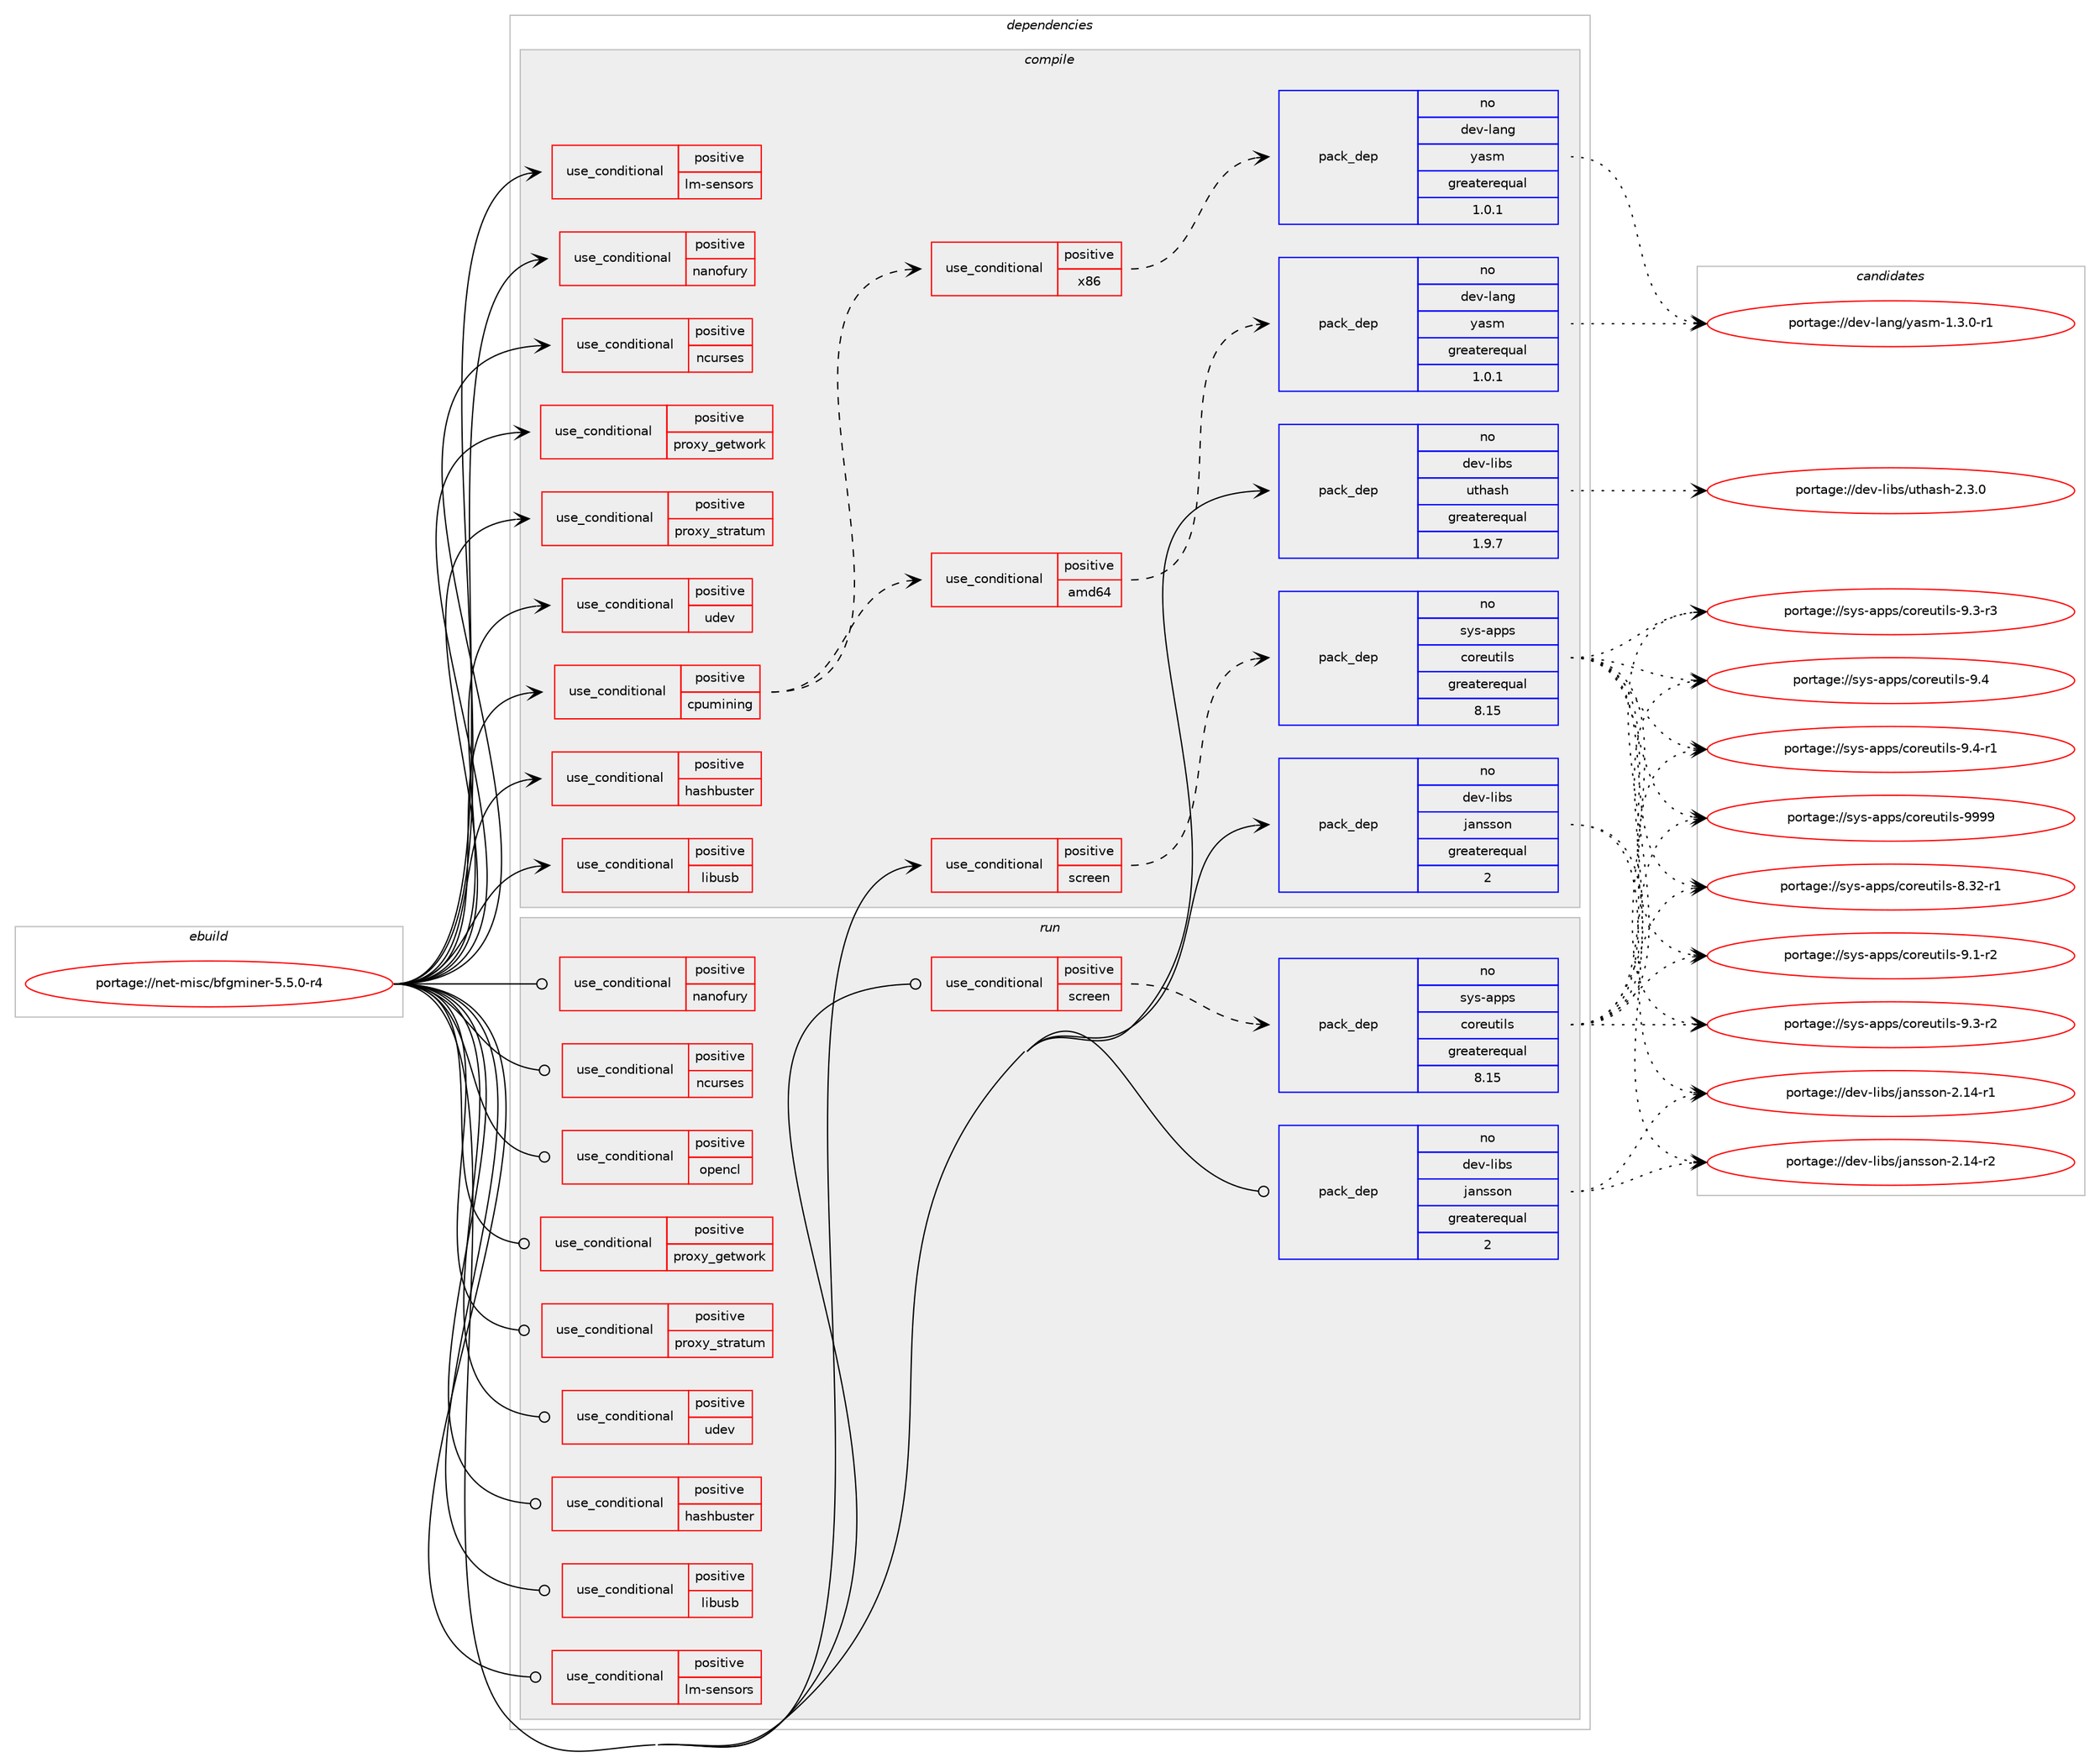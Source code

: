 digraph prolog {

# *************
# Graph options
# *************

newrank=true;
concentrate=true;
compound=true;
graph [rankdir=LR,fontname=Helvetica,fontsize=10,ranksep=1.5];#, ranksep=2.5, nodesep=0.2];
edge  [arrowhead=vee];
node  [fontname=Helvetica,fontsize=10];

# **********
# The ebuild
# **********

subgraph cluster_leftcol {
color=gray;
rank=same;
label=<<i>ebuild</i>>;
id [label="portage://net-misc/bfgminer-5.5.0-r4", color=red, width=4, href="../net-misc/bfgminer-5.5.0-r4.svg"];
}

# ****************
# The dependencies
# ****************

subgraph cluster_midcol {
color=gray;
label=<<i>dependencies</i>>;
subgraph cluster_compile {
fillcolor="#eeeeee";
style=filled;
label=<<i>compile</i>>;
subgraph cond4539 {
dependency6844 [label=<<TABLE BORDER="0" CELLBORDER="1" CELLSPACING="0" CELLPADDING="4"><TR><TD ROWSPAN="3" CELLPADDING="10">use_conditional</TD></TR><TR><TD>positive</TD></TR><TR><TD>cpumining</TD></TR></TABLE>>, shape=none, color=red];
subgraph cond4540 {
dependency6845 [label=<<TABLE BORDER="0" CELLBORDER="1" CELLSPACING="0" CELLPADDING="4"><TR><TD ROWSPAN="3" CELLPADDING="10">use_conditional</TD></TR><TR><TD>positive</TD></TR><TR><TD>amd64</TD></TR></TABLE>>, shape=none, color=red];
subgraph pack2243 {
dependency6846 [label=<<TABLE BORDER="0" CELLBORDER="1" CELLSPACING="0" CELLPADDING="4" WIDTH="220"><TR><TD ROWSPAN="6" CELLPADDING="30">pack_dep</TD></TR><TR><TD WIDTH="110">no</TD></TR><TR><TD>dev-lang</TD></TR><TR><TD>yasm</TD></TR><TR><TD>greaterequal</TD></TR><TR><TD>1.0.1</TD></TR></TABLE>>, shape=none, color=blue];
}
dependency6845:e -> dependency6846:w [weight=20,style="dashed",arrowhead="vee"];
}
dependency6844:e -> dependency6845:w [weight=20,style="dashed",arrowhead="vee"];
subgraph cond4541 {
dependency6847 [label=<<TABLE BORDER="0" CELLBORDER="1" CELLSPACING="0" CELLPADDING="4"><TR><TD ROWSPAN="3" CELLPADDING="10">use_conditional</TD></TR><TR><TD>positive</TD></TR><TR><TD>x86</TD></TR></TABLE>>, shape=none, color=red];
subgraph pack2244 {
dependency6848 [label=<<TABLE BORDER="0" CELLBORDER="1" CELLSPACING="0" CELLPADDING="4" WIDTH="220"><TR><TD ROWSPAN="6" CELLPADDING="30">pack_dep</TD></TR><TR><TD WIDTH="110">no</TD></TR><TR><TD>dev-lang</TD></TR><TR><TD>yasm</TD></TR><TR><TD>greaterequal</TD></TR><TR><TD>1.0.1</TD></TR></TABLE>>, shape=none, color=blue];
}
dependency6847:e -> dependency6848:w [weight=20,style="dashed",arrowhead="vee"];
}
dependency6844:e -> dependency6847:w [weight=20,style="dashed",arrowhead="vee"];
}
id:e -> dependency6844:w [weight=20,style="solid",arrowhead="vee"];
subgraph cond4542 {
dependency6849 [label=<<TABLE BORDER="0" CELLBORDER="1" CELLSPACING="0" CELLPADDING="4"><TR><TD ROWSPAN="3" CELLPADDING="10">use_conditional</TD></TR><TR><TD>positive</TD></TR><TR><TD>hashbuster</TD></TR></TABLE>>, shape=none, color=red];
# *** BEGIN UNKNOWN DEPENDENCY TYPE (TODO) ***
# dependency6849 -> package_dependency(portage://net-misc/bfgminer-5.5.0-r4,install,no,dev-libs,hidapi,none,[,,],[],[])
# *** END UNKNOWN DEPENDENCY TYPE (TODO) ***

}
id:e -> dependency6849:w [weight=20,style="solid",arrowhead="vee"];
subgraph cond4543 {
dependency6850 [label=<<TABLE BORDER="0" CELLBORDER="1" CELLSPACING="0" CELLPADDING="4"><TR><TD ROWSPAN="3" CELLPADDING="10">use_conditional</TD></TR><TR><TD>positive</TD></TR><TR><TD>libusb</TD></TR></TABLE>>, shape=none, color=red];
# *** BEGIN UNKNOWN DEPENDENCY TYPE (TODO) ***
# dependency6850 -> package_dependency(portage://net-misc/bfgminer-5.5.0-r4,install,no,virtual,libusb,none,[,,],[slot(1)],[])
# *** END UNKNOWN DEPENDENCY TYPE (TODO) ***

}
id:e -> dependency6850:w [weight=20,style="solid",arrowhead="vee"];
subgraph cond4544 {
dependency6851 [label=<<TABLE BORDER="0" CELLBORDER="1" CELLSPACING="0" CELLPADDING="4"><TR><TD ROWSPAN="3" CELLPADDING="10">use_conditional</TD></TR><TR><TD>positive</TD></TR><TR><TD>lm-sensors</TD></TR></TABLE>>, shape=none, color=red];
# *** BEGIN UNKNOWN DEPENDENCY TYPE (TODO) ***
# dependency6851 -> package_dependency(portage://net-misc/bfgminer-5.5.0-r4,install,no,sys-apps,lm-sensors,none,[,,],[],[])
# *** END UNKNOWN DEPENDENCY TYPE (TODO) ***

}
id:e -> dependency6851:w [weight=20,style="solid",arrowhead="vee"];
subgraph cond4545 {
dependency6852 [label=<<TABLE BORDER="0" CELLBORDER="1" CELLSPACING="0" CELLPADDING="4"><TR><TD ROWSPAN="3" CELLPADDING="10">use_conditional</TD></TR><TR><TD>positive</TD></TR><TR><TD>nanofury</TD></TR></TABLE>>, shape=none, color=red];
# *** BEGIN UNKNOWN DEPENDENCY TYPE (TODO) ***
# dependency6852 -> package_dependency(portage://net-misc/bfgminer-5.5.0-r4,install,no,dev-libs,hidapi,none,[,,],[],[])
# *** END UNKNOWN DEPENDENCY TYPE (TODO) ***

}
id:e -> dependency6852:w [weight=20,style="solid",arrowhead="vee"];
subgraph cond4546 {
dependency6853 [label=<<TABLE BORDER="0" CELLBORDER="1" CELLSPACING="0" CELLPADDING="4"><TR><TD ROWSPAN="3" CELLPADDING="10">use_conditional</TD></TR><TR><TD>positive</TD></TR><TR><TD>ncurses</TD></TR></TABLE>>, shape=none, color=red];
# *** BEGIN UNKNOWN DEPENDENCY TYPE (TODO) ***
# dependency6853 -> package_dependency(portage://net-misc/bfgminer-5.5.0-r4,install,no,sys-libs,ncurses,none,[,,],any_same_slot,[use(optenable(unicode),positive)])
# *** END UNKNOWN DEPENDENCY TYPE (TODO) ***

}
id:e -> dependency6853:w [weight=20,style="solid",arrowhead="vee"];
subgraph cond4547 {
dependency6854 [label=<<TABLE BORDER="0" CELLBORDER="1" CELLSPACING="0" CELLPADDING="4"><TR><TD ROWSPAN="3" CELLPADDING="10">use_conditional</TD></TR><TR><TD>positive</TD></TR><TR><TD>proxy_getwork</TD></TR></TABLE>>, shape=none, color=red];
# *** BEGIN UNKNOWN DEPENDENCY TYPE (TODO) ***
# dependency6854 -> package_dependency(portage://net-misc/bfgminer-5.5.0-r4,install,no,net-libs,libmicrohttpd,none,[,,],any_same_slot,[])
# *** END UNKNOWN DEPENDENCY TYPE (TODO) ***

}
id:e -> dependency6854:w [weight=20,style="solid",arrowhead="vee"];
subgraph cond4548 {
dependency6855 [label=<<TABLE BORDER="0" CELLBORDER="1" CELLSPACING="0" CELLPADDING="4"><TR><TD ROWSPAN="3" CELLPADDING="10">use_conditional</TD></TR><TR><TD>positive</TD></TR><TR><TD>proxy_stratum</TD></TR></TABLE>>, shape=none, color=red];
# *** BEGIN UNKNOWN DEPENDENCY TYPE (TODO) ***
# dependency6855 -> package_dependency(portage://net-misc/bfgminer-5.5.0-r4,install,no,dev-libs,libevent,none,[,,],[],[])
# *** END UNKNOWN DEPENDENCY TYPE (TODO) ***

}
id:e -> dependency6855:w [weight=20,style="solid",arrowhead="vee"];
subgraph cond4549 {
dependency6856 [label=<<TABLE BORDER="0" CELLBORDER="1" CELLSPACING="0" CELLPADDING="4"><TR><TD ROWSPAN="3" CELLPADDING="10">use_conditional</TD></TR><TR><TD>positive</TD></TR><TR><TD>screen</TD></TR></TABLE>>, shape=none, color=red];
# *** BEGIN UNKNOWN DEPENDENCY TYPE (TODO) ***
# dependency6856 -> package_dependency(portage://net-misc/bfgminer-5.5.0-r4,install,no,app-misc,screen,none,[,,],[],[])
# *** END UNKNOWN DEPENDENCY TYPE (TODO) ***

subgraph pack2245 {
dependency6857 [label=<<TABLE BORDER="0" CELLBORDER="1" CELLSPACING="0" CELLPADDING="4" WIDTH="220"><TR><TD ROWSPAN="6" CELLPADDING="30">pack_dep</TD></TR><TR><TD WIDTH="110">no</TD></TR><TR><TD>sys-apps</TD></TR><TR><TD>coreutils</TD></TR><TR><TD>greaterequal</TD></TR><TR><TD>8.15</TD></TR></TABLE>>, shape=none, color=blue];
}
dependency6856:e -> dependency6857:w [weight=20,style="dashed",arrowhead="vee"];
}
id:e -> dependency6856:w [weight=20,style="solid",arrowhead="vee"];
subgraph cond4550 {
dependency6858 [label=<<TABLE BORDER="0" CELLBORDER="1" CELLSPACING="0" CELLPADDING="4"><TR><TD ROWSPAN="3" CELLPADDING="10">use_conditional</TD></TR><TR><TD>positive</TD></TR><TR><TD>udev</TD></TR></TABLE>>, shape=none, color=red];
# *** BEGIN UNKNOWN DEPENDENCY TYPE (TODO) ***
# dependency6858 -> package_dependency(portage://net-misc/bfgminer-5.5.0-r4,install,no,virtual,udev,none,[,,],[],[])
# *** END UNKNOWN DEPENDENCY TYPE (TODO) ***

}
id:e -> dependency6858:w [weight=20,style="solid",arrowhead="vee"];
subgraph pack2246 {
dependency6859 [label=<<TABLE BORDER="0" CELLBORDER="1" CELLSPACING="0" CELLPADDING="4" WIDTH="220"><TR><TD ROWSPAN="6" CELLPADDING="30">pack_dep</TD></TR><TR><TD WIDTH="110">no</TD></TR><TR><TD>dev-libs</TD></TR><TR><TD>jansson</TD></TR><TR><TD>greaterequal</TD></TR><TR><TD>2</TD></TR></TABLE>>, shape=none, color=blue];
}
id:e -> dependency6859:w [weight=20,style="solid",arrowhead="vee"];
# *** BEGIN UNKNOWN DEPENDENCY TYPE (TODO) ***
# id -> package_dependency(portage://net-misc/bfgminer-5.5.0-r4,install,no,dev-libs,libbase58,none,[,,],[],[])
# *** END UNKNOWN DEPENDENCY TYPE (TODO) ***

subgraph pack2247 {
dependency6860 [label=<<TABLE BORDER="0" CELLBORDER="1" CELLSPACING="0" CELLPADDING="4" WIDTH="220"><TR><TD ROWSPAN="6" CELLPADDING="30">pack_dep</TD></TR><TR><TD WIDTH="110">no</TD></TR><TR><TD>dev-libs</TD></TR><TR><TD>uthash</TD></TR><TR><TD>greaterequal</TD></TR><TR><TD>1.9.7</TD></TR></TABLE>>, shape=none, color=blue];
}
id:e -> dependency6860:w [weight=20,style="solid",arrowhead="vee"];
# *** BEGIN UNKNOWN DEPENDENCY TYPE (TODO) ***
# id -> package_dependency(portage://net-misc/bfgminer-5.5.0-r4,install,no,net-libs,libblkmaker,none,[,,],[],[])
# *** END UNKNOWN DEPENDENCY TYPE (TODO) ***

# *** BEGIN UNKNOWN DEPENDENCY TYPE (TODO) ***
# id -> package_dependency(portage://net-misc/bfgminer-5.5.0-r4,install,no,net-misc,curl,none,[,,],[],[])
# *** END UNKNOWN DEPENDENCY TYPE (TODO) ***

# *** BEGIN UNKNOWN DEPENDENCY TYPE (TODO) ***
# id -> package_dependency(portage://net-misc/bfgminer-5.5.0-r4,install,no,virtual,pkgconfig,none,[,,],[],[])
# *** END UNKNOWN DEPENDENCY TYPE (TODO) ***

}
subgraph cluster_compileandrun {
fillcolor="#eeeeee";
style=filled;
label=<<i>compile and run</i>>;
}
subgraph cluster_run {
fillcolor="#eeeeee";
style=filled;
label=<<i>run</i>>;
subgraph cond4551 {
dependency6861 [label=<<TABLE BORDER="0" CELLBORDER="1" CELLSPACING="0" CELLPADDING="4"><TR><TD ROWSPAN="3" CELLPADDING="10">use_conditional</TD></TR><TR><TD>positive</TD></TR><TR><TD>hashbuster</TD></TR></TABLE>>, shape=none, color=red];
# *** BEGIN UNKNOWN DEPENDENCY TYPE (TODO) ***
# dependency6861 -> package_dependency(portage://net-misc/bfgminer-5.5.0-r4,run,no,dev-libs,hidapi,none,[,,],[],[])
# *** END UNKNOWN DEPENDENCY TYPE (TODO) ***

}
id:e -> dependency6861:w [weight=20,style="solid",arrowhead="odot"];
subgraph cond4552 {
dependency6862 [label=<<TABLE BORDER="0" CELLBORDER="1" CELLSPACING="0" CELLPADDING="4"><TR><TD ROWSPAN="3" CELLPADDING="10">use_conditional</TD></TR><TR><TD>positive</TD></TR><TR><TD>libusb</TD></TR></TABLE>>, shape=none, color=red];
# *** BEGIN UNKNOWN DEPENDENCY TYPE (TODO) ***
# dependency6862 -> package_dependency(portage://net-misc/bfgminer-5.5.0-r4,run,no,virtual,libusb,none,[,,],[slot(1)],[])
# *** END UNKNOWN DEPENDENCY TYPE (TODO) ***

}
id:e -> dependency6862:w [weight=20,style="solid",arrowhead="odot"];
subgraph cond4553 {
dependency6863 [label=<<TABLE BORDER="0" CELLBORDER="1" CELLSPACING="0" CELLPADDING="4"><TR><TD ROWSPAN="3" CELLPADDING="10">use_conditional</TD></TR><TR><TD>positive</TD></TR><TR><TD>lm-sensors</TD></TR></TABLE>>, shape=none, color=red];
# *** BEGIN UNKNOWN DEPENDENCY TYPE (TODO) ***
# dependency6863 -> package_dependency(portage://net-misc/bfgminer-5.5.0-r4,run,no,sys-apps,lm-sensors,none,[,,],[],[])
# *** END UNKNOWN DEPENDENCY TYPE (TODO) ***

}
id:e -> dependency6863:w [weight=20,style="solid",arrowhead="odot"];
subgraph cond4554 {
dependency6864 [label=<<TABLE BORDER="0" CELLBORDER="1" CELLSPACING="0" CELLPADDING="4"><TR><TD ROWSPAN="3" CELLPADDING="10">use_conditional</TD></TR><TR><TD>positive</TD></TR><TR><TD>nanofury</TD></TR></TABLE>>, shape=none, color=red];
# *** BEGIN UNKNOWN DEPENDENCY TYPE (TODO) ***
# dependency6864 -> package_dependency(portage://net-misc/bfgminer-5.5.0-r4,run,no,dev-libs,hidapi,none,[,,],[],[])
# *** END UNKNOWN DEPENDENCY TYPE (TODO) ***

}
id:e -> dependency6864:w [weight=20,style="solid",arrowhead="odot"];
subgraph cond4555 {
dependency6865 [label=<<TABLE BORDER="0" CELLBORDER="1" CELLSPACING="0" CELLPADDING="4"><TR><TD ROWSPAN="3" CELLPADDING="10">use_conditional</TD></TR><TR><TD>positive</TD></TR><TR><TD>ncurses</TD></TR></TABLE>>, shape=none, color=red];
# *** BEGIN UNKNOWN DEPENDENCY TYPE (TODO) ***
# dependency6865 -> package_dependency(portage://net-misc/bfgminer-5.5.0-r4,run,no,sys-libs,ncurses,none,[,,],any_same_slot,[use(optenable(unicode),positive)])
# *** END UNKNOWN DEPENDENCY TYPE (TODO) ***

}
id:e -> dependency6865:w [weight=20,style="solid",arrowhead="odot"];
subgraph cond4556 {
dependency6866 [label=<<TABLE BORDER="0" CELLBORDER="1" CELLSPACING="0" CELLPADDING="4"><TR><TD ROWSPAN="3" CELLPADDING="10">use_conditional</TD></TR><TR><TD>positive</TD></TR><TR><TD>opencl</TD></TR></TABLE>>, shape=none, color=red];
# *** BEGIN UNKNOWN DEPENDENCY TYPE (TODO) ***
# dependency6866 -> package_dependency(portage://net-misc/bfgminer-5.5.0-r4,run,no,virtual,opencl,none,[,,],[],[])
# *** END UNKNOWN DEPENDENCY TYPE (TODO) ***

}
id:e -> dependency6866:w [weight=20,style="solid",arrowhead="odot"];
subgraph cond4557 {
dependency6867 [label=<<TABLE BORDER="0" CELLBORDER="1" CELLSPACING="0" CELLPADDING="4"><TR><TD ROWSPAN="3" CELLPADDING="10">use_conditional</TD></TR><TR><TD>positive</TD></TR><TR><TD>proxy_getwork</TD></TR></TABLE>>, shape=none, color=red];
# *** BEGIN UNKNOWN DEPENDENCY TYPE (TODO) ***
# dependency6867 -> package_dependency(portage://net-misc/bfgminer-5.5.0-r4,run,no,net-libs,libmicrohttpd,none,[,,],any_same_slot,[])
# *** END UNKNOWN DEPENDENCY TYPE (TODO) ***

}
id:e -> dependency6867:w [weight=20,style="solid",arrowhead="odot"];
subgraph cond4558 {
dependency6868 [label=<<TABLE BORDER="0" CELLBORDER="1" CELLSPACING="0" CELLPADDING="4"><TR><TD ROWSPAN="3" CELLPADDING="10">use_conditional</TD></TR><TR><TD>positive</TD></TR><TR><TD>proxy_stratum</TD></TR></TABLE>>, shape=none, color=red];
# *** BEGIN UNKNOWN DEPENDENCY TYPE (TODO) ***
# dependency6868 -> package_dependency(portage://net-misc/bfgminer-5.5.0-r4,run,no,dev-libs,libevent,none,[,,],[],[])
# *** END UNKNOWN DEPENDENCY TYPE (TODO) ***

}
id:e -> dependency6868:w [weight=20,style="solid",arrowhead="odot"];
subgraph cond4559 {
dependency6869 [label=<<TABLE BORDER="0" CELLBORDER="1" CELLSPACING="0" CELLPADDING="4"><TR><TD ROWSPAN="3" CELLPADDING="10">use_conditional</TD></TR><TR><TD>positive</TD></TR><TR><TD>screen</TD></TR></TABLE>>, shape=none, color=red];
# *** BEGIN UNKNOWN DEPENDENCY TYPE (TODO) ***
# dependency6869 -> package_dependency(portage://net-misc/bfgminer-5.5.0-r4,run,no,app-misc,screen,none,[,,],[],[])
# *** END UNKNOWN DEPENDENCY TYPE (TODO) ***

subgraph pack2248 {
dependency6870 [label=<<TABLE BORDER="0" CELLBORDER="1" CELLSPACING="0" CELLPADDING="4" WIDTH="220"><TR><TD ROWSPAN="6" CELLPADDING="30">pack_dep</TD></TR><TR><TD WIDTH="110">no</TD></TR><TR><TD>sys-apps</TD></TR><TR><TD>coreutils</TD></TR><TR><TD>greaterequal</TD></TR><TR><TD>8.15</TD></TR></TABLE>>, shape=none, color=blue];
}
dependency6869:e -> dependency6870:w [weight=20,style="dashed",arrowhead="vee"];
}
id:e -> dependency6869:w [weight=20,style="solid",arrowhead="odot"];
subgraph cond4560 {
dependency6871 [label=<<TABLE BORDER="0" CELLBORDER="1" CELLSPACING="0" CELLPADDING="4"><TR><TD ROWSPAN="3" CELLPADDING="10">use_conditional</TD></TR><TR><TD>positive</TD></TR><TR><TD>udev</TD></TR></TABLE>>, shape=none, color=red];
# *** BEGIN UNKNOWN DEPENDENCY TYPE (TODO) ***
# dependency6871 -> package_dependency(portage://net-misc/bfgminer-5.5.0-r4,run,no,virtual,udev,none,[,,],[],[])
# *** END UNKNOWN DEPENDENCY TYPE (TODO) ***

}
id:e -> dependency6871:w [weight=20,style="solid",arrowhead="odot"];
subgraph pack2249 {
dependency6872 [label=<<TABLE BORDER="0" CELLBORDER="1" CELLSPACING="0" CELLPADDING="4" WIDTH="220"><TR><TD ROWSPAN="6" CELLPADDING="30">pack_dep</TD></TR><TR><TD WIDTH="110">no</TD></TR><TR><TD>dev-libs</TD></TR><TR><TD>jansson</TD></TR><TR><TD>greaterequal</TD></TR><TR><TD>2</TD></TR></TABLE>>, shape=none, color=blue];
}
id:e -> dependency6872:w [weight=20,style="solid",arrowhead="odot"];
# *** BEGIN UNKNOWN DEPENDENCY TYPE (TODO) ***
# id -> package_dependency(portage://net-misc/bfgminer-5.5.0-r4,run,no,dev-libs,libbase58,none,[,,],[],[])
# *** END UNKNOWN DEPENDENCY TYPE (TODO) ***

# *** BEGIN UNKNOWN DEPENDENCY TYPE (TODO) ***
# id -> package_dependency(portage://net-misc/bfgminer-5.5.0-r4,run,no,net-libs,libblkmaker,none,[,,],[],[])
# *** END UNKNOWN DEPENDENCY TYPE (TODO) ***

# *** BEGIN UNKNOWN DEPENDENCY TYPE (TODO) ***
# id -> package_dependency(portage://net-misc/bfgminer-5.5.0-r4,run,no,net-misc,curl,none,[,,],[],[])
# *** END UNKNOWN DEPENDENCY TYPE (TODO) ***

}
}

# **************
# The candidates
# **************

subgraph cluster_choices {
rank=same;
color=gray;
label=<<i>candidates</i>>;

subgraph choice2243 {
color=black;
nodesep=1;
choice100101118451089711010347121971151094549465146484511449 [label="portage://dev-lang/yasm-1.3.0-r1", color=red, width=4,href="../dev-lang/yasm-1.3.0-r1.svg"];
dependency6846:e -> choice100101118451089711010347121971151094549465146484511449:w [style=dotted,weight="100"];
}
subgraph choice2244 {
color=black;
nodesep=1;
choice100101118451089711010347121971151094549465146484511449 [label="portage://dev-lang/yasm-1.3.0-r1", color=red, width=4,href="../dev-lang/yasm-1.3.0-r1.svg"];
dependency6848:e -> choice100101118451089711010347121971151094549465146484511449:w [style=dotted,weight="100"];
}
subgraph choice2245 {
color=black;
nodesep=1;
choice1151211154597112112115479911111410111711610510811545564651504511449 [label="portage://sys-apps/coreutils-8.32-r1", color=red, width=4,href="../sys-apps/coreutils-8.32-r1.svg"];
choice11512111545971121121154799111114101117116105108115455746494511450 [label="portage://sys-apps/coreutils-9.1-r2", color=red, width=4,href="../sys-apps/coreutils-9.1-r2.svg"];
choice11512111545971121121154799111114101117116105108115455746514511450 [label="portage://sys-apps/coreutils-9.3-r2", color=red, width=4,href="../sys-apps/coreutils-9.3-r2.svg"];
choice11512111545971121121154799111114101117116105108115455746514511451 [label="portage://sys-apps/coreutils-9.3-r3", color=red, width=4,href="../sys-apps/coreutils-9.3-r3.svg"];
choice1151211154597112112115479911111410111711610510811545574652 [label="portage://sys-apps/coreutils-9.4", color=red, width=4,href="../sys-apps/coreutils-9.4.svg"];
choice11512111545971121121154799111114101117116105108115455746524511449 [label="portage://sys-apps/coreutils-9.4-r1", color=red, width=4,href="../sys-apps/coreutils-9.4-r1.svg"];
choice115121115459711211211547991111141011171161051081154557575757 [label="portage://sys-apps/coreutils-9999", color=red, width=4,href="../sys-apps/coreutils-9999.svg"];
dependency6857:e -> choice1151211154597112112115479911111410111711610510811545564651504511449:w [style=dotted,weight="100"];
dependency6857:e -> choice11512111545971121121154799111114101117116105108115455746494511450:w [style=dotted,weight="100"];
dependency6857:e -> choice11512111545971121121154799111114101117116105108115455746514511450:w [style=dotted,weight="100"];
dependency6857:e -> choice11512111545971121121154799111114101117116105108115455746514511451:w [style=dotted,weight="100"];
dependency6857:e -> choice1151211154597112112115479911111410111711610510811545574652:w [style=dotted,weight="100"];
dependency6857:e -> choice11512111545971121121154799111114101117116105108115455746524511449:w [style=dotted,weight="100"];
dependency6857:e -> choice115121115459711211211547991111141011171161051081154557575757:w [style=dotted,weight="100"];
}
subgraph choice2246 {
color=black;
nodesep=1;
choice1001011184510810598115471069711011511511111045504649524511449 [label="portage://dev-libs/jansson-2.14-r1", color=red, width=4,href="../dev-libs/jansson-2.14-r1.svg"];
choice1001011184510810598115471069711011511511111045504649524511450 [label="portage://dev-libs/jansson-2.14-r2", color=red, width=4,href="../dev-libs/jansson-2.14-r2.svg"];
dependency6859:e -> choice1001011184510810598115471069711011511511111045504649524511449:w [style=dotted,weight="100"];
dependency6859:e -> choice1001011184510810598115471069711011511511111045504649524511450:w [style=dotted,weight="100"];
}
subgraph choice2247 {
color=black;
nodesep=1;
choice10010111845108105981154711711610497115104455046514648 [label="portage://dev-libs/uthash-2.3.0", color=red, width=4,href="../dev-libs/uthash-2.3.0.svg"];
dependency6860:e -> choice10010111845108105981154711711610497115104455046514648:w [style=dotted,weight="100"];
}
subgraph choice2248 {
color=black;
nodesep=1;
choice1151211154597112112115479911111410111711610510811545564651504511449 [label="portage://sys-apps/coreutils-8.32-r1", color=red, width=4,href="../sys-apps/coreutils-8.32-r1.svg"];
choice11512111545971121121154799111114101117116105108115455746494511450 [label="portage://sys-apps/coreutils-9.1-r2", color=red, width=4,href="../sys-apps/coreutils-9.1-r2.svg"];
choice11512111545971121121154799111114101117116105108115455746514511450 [label="portage://sys-apps/coreutils-9.3-r2", color=red, width=4,href="../sys-apps/coreutils-9.3-r2.svg"];
choice11512111545971121121154799111114101117116105108115455746514511451 [label="portage://sys-apps/coreutils-9.3-r3", color=red, width=4,href="../sys-apps/coreutils-9.3-r3.svg"];
choice1151211154597112112115479911111410111711610510811545574652 [label="portage://sys-apps/coreutils-9.4", color=red, width=4,href="../sys-apps/coreutils-9.4.svg"];
choice11512111545971121121154799111114101117116105108115455746524511449 [label="portage://sys-apps/coreutils-9.4-r1", color=red, width=4,href="../sys-apps/coreutils-9.4-r1.svg"];
choice115121115459711211211547991111141011171161051081154557575757 [label="portage://sys-apps/coreutils-9999", color=red, width=4,href="../sys-apps/coreutils-9999.svg"];
dependency6870:e -> choice1151211154597112112115479911111410111711610510811545564651504511449:w [style=dotted,weight="100"];
dependency6870:e -> choice11512111545971121121154799111114101117116105108115455746494511450:w [style=dotted,weight="100"];
dependency6870:e -> choice11512111545971121121154799111114101117116105108115455746514511450:w [style=dotted,weight="100"];
dependency6870:e -> choice11512111545971121121154799111114101117116105108115455746514511451:w [style=dotted,weight="100"];
dependency6870:e -> choice1151211154597112112115479911111410111711610510811545574652:w [style=dotted,weight="100"];
dependency6870:e -> choice11512111545971121121154799111114101117116105108115455746524511449:w [style=dotted,weight="100"];
dependency6870:e -> choice115121115459711211211547991111141011171161051081154557575757:w [style=dotted,weight="100"];
}
subgraph choice2249 {
color=black;
nodesep=1;
choice1001011184510810598115471069711011511511111045504649524511449 [label="portage://dev-libs/jansson-2.14-r1", color=red, width=4,href="../dev-libs/jansson-2.14-r1.svg"];
choice1001011184510810598115471069711011511511111045504649524511450 [label="portage://dev-libs/jansson-2.14-r2", color=red, width=4,href="../dev-libs/jansson-2.14-r2.svg"];
dependency6872:e -> choice1001011184510810598115471069711011511511111045504649524511449:w [style=dotted,weight="100"];
dependency6872:e -> choice1001011184510810598115471069711011511511111045504649524511450:w [style=dotted,weight="100"];
}
}

}
